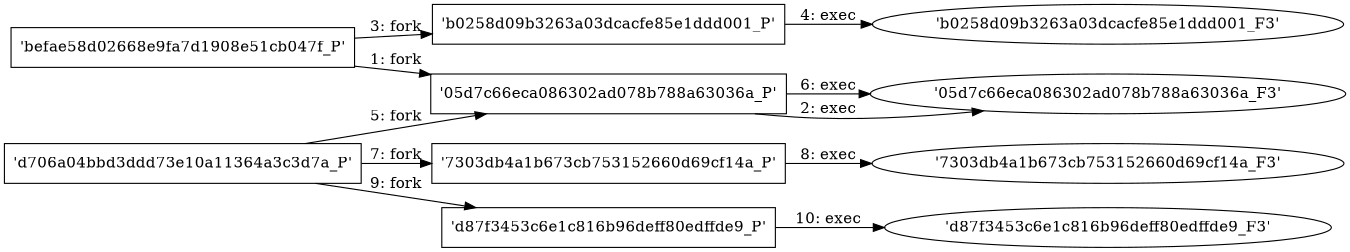 digraph "D:\Learning\Paper\apt\基于CTI的攻击预警\Dataset\攻击图\ASGfromALLCTI\Vulnerability Spotlight Multiple vulnerabilities in D-LINK DIR-3040.dot" {
rankdir="LR"
size="9"
fixedsize="false"
splines="true"
nodesep=0.3
ranksep=0
fontsize=10
overlap="scalexy"
engine= "neato"
	"'befae58d02668e9fa7d1908e51cb047f_P'" [node_type=Process shape=box]
	"'05d7c66eca086302ad078b788a63036a_P'" [node_type=Process shape=box]
	"'befae58d02668e9fa7d1908e51cb047f_P'" -> "'05d7c66eca086302ad078b788a63036a_P'" [label="1: fork"]
	"'05d7c66eca086302ad078b788a63036a_P'" [node_type=Process shape=box]
	"'05d7c66eca086302ad078b788a63036a_F3'" [node_type=File shape=ellipse]
	"'05d7c66eca086302ad078b788a63036a_P'" -> "'05d7c66eca086302ad078b788a63036a_F3'" [label="2: exec"]
	"'befae58d02668e9fa7d1908e51cb047f_P'" [node_type=Process shape=box]
	"'b0258d09b3263a03dcacfe85e1ddd001_P'" [node_type=Process shape=box]
	"'befae58d02668e9fa7d1908e51cb047f_P'" -> "'b0258d09b3263a03dcacfe85e1ddd001_P'" [label="3: fork"]
	"'b0258d09b3263a03dcacfe85e1ddd001_P'" [node_type=Process shape=box]
	"'b0258d09b3263a03dcacfe85e1ddd001_F3'" [node_type=File shape=ellipse]
	"'b0258d09b3263a03dcacfe85e1ddd001_P'" -> "'b0258d09b3263a03dcacfe85e1ddd001_F3'" [label="4: exec"]
	"'d706a04bbd3ddd73e10a11364a3c3d7a_P'" [node_type=Process shape=box]
	"'05d7c66eca086302ad078b788a63036a_P'" [node_type=Process shape=box]
	"'d706a04bbd3ddd73e10a11364a3c3d7a_P'" -> "'05d7c66eca086302ad078b788a63036a_P'" [label="5: fork"]
	"'05d7c66eca086302ad078b788a63036a_P'" [node_type=Process shape=box]
	"'05d7c66eca086302ad078b788a63036a_F3'" [node_type=File shape=ellipse]
	"'05d7c66eca086302ad078b788a63036a_P'" -> "'05d7c66eca086302ad078b788a63036a_F3'" [label="6: exec"]
	"'d706a04bbd3ddd73e10a11364a3c3d7a_P'" [node_type=Process shape=box]
	"'7303db4a1b673cb753152660d69cf14a_P'" [node_type=Process shape=box]
	"'d706a04bbd3ddd73e10a11364a3c3d7a_P'" -> "'7303db4a1b673cb753152660d69cf14a_P'" [label="7: fork"]
	"'7303db4a1b673cb753152660d69cf14a_P'" [node_type=Process shape=box]
	"'7303db4a1b673cb753152660d69cf14a_F3'" [node_type=File shape=ellipse]
	"'7303db4a1b673cb753152660d69cf14a_P'" -> "'7303db4a1b673cb753152660d69cf14a_F3'" [label="8: exec"]
	"'d706a04bbd3ddd73e10a11364a3c3d7a_P'" [node_type=Process shape=box]
	"'d87f3453c6e1c816b96deff80edffde9_P'" [node_type=Process shape=box]
	"'d706a04bbd3ddd73e10a11364a3c3d7a_P'" -> "'d87f3453c6e1c816b96deff80edffde9_P'" [label="9: fork"]
	"'d87f3453c6e1c816b96deff80edffde9_P'" [node_type=Process shape=box]
	"'d87f3453c6e1c816b96deff80edffde9_F3'" [node_type=File shape=ellipse]
	"'d87f3453c6e1c816b96deff80edffde9_P'" -> "'d87f3453c6e1c816b96deff80edffde9_F3'" [label="10: exec"]
}
